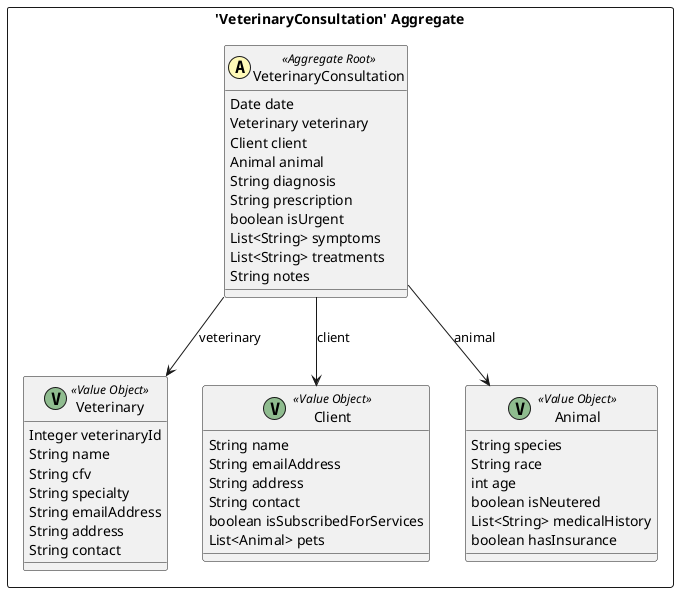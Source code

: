 @startuml VeterinaryConsultation_Aggregate

skinparam componentStyle uml2

package "'VeterinaryConsultation' Aggregate" <<Rectangle>> {
	class VeterinaryConsultation <<(A,#fffab8) Aggregate Root>> {
		Date date
		Veterinary veterinary
		Client client
		Animal animal
		String diagnosis
		String prescription
		boolean isUrgent
		List<String> symptoms
		List<String> treatments
		String notes
	}
	class Veterinary <<(V,DarkSeaGreen) Value Object>> {
		Integer veterinaryId
		String name
		String cfv
		String specialty
		String emailAddress
		String address
		String contact
	}
	class Client <<(V,DarkSeaGreen) Value Object>> {
		String name
		String emailAddress
		String address
		String contact
		boolean isSubscribedForServices
		List<Animal> pets
	}
	class Animal <<(V,DarkSeaGreen) Value Object>> {
		String species
		String race
		int age
		boolean isNeutered
		List<String> medicalHistory
		boolean hasInsurance
	}
}
VeterinaryConsultation --> Veterinary : veterinary
VeterinaryConsultation --> Client : client
VeterinaryConsultation --> Animal : animal

@enduml